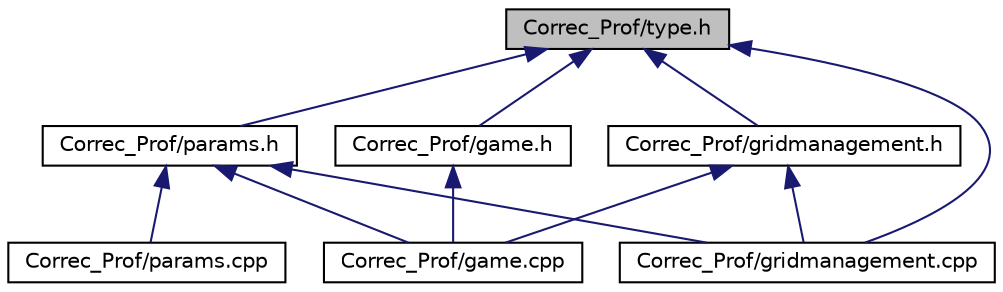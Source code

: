 digraph "Correc_Prof/type.h"
{
 // LATEX_PDF_SIZE
  edge [fontname="Helvetica",fontsize="10",labelfontname="Helvetica",labelfontsize="10"];
  node [fontname="Helvetica",fontsize="10",shape=record];
  Node1 [label="Correc_Prof/type.h",height=0.2,width=0.4,color="black", fillcolor="grey75", style="filled", fontcolor="black",tooltip="Definition of usefull types or aliases for the project."];
  Node1 -> Node2 [dir="back",color="midnightblue",fontsize="10",style="solid",fontname="Helvetica"];
  Node2 [label="Correc_Prof/game.h",height=0.2,width=0.4,color="black", fillcolor="white", style="filled",URL="$game_8h.html",tooltip="Set of usefull functions for the game."];
  Node2 -> Node3 [dir="back",color="midnightblue",fontsize="10",style="solid",fontname="Helvetica"];
  Node3 [label="Correc_Prof/game.cpp",height=0.2,width=0.4,color="black", fillcolor="white", style="filled",URL="$game_8cpp_source.html",tooltip=" "];
  Node1 -> Node4 [dir="back",color="midnightblue",fontsize="10",style="solid",fontname="Helvetica"];
  Node4 [label="Correc_Prof/params.h",height=0.2,width=0.4,color="black", fillcolor="white", style="filled",URL="$params_8h.html",tooltip="Paramters' definition and associated functions."];
  Node4 -> Node3 [dir="back",color="midnightblue",fontsize="10",style="solid",fontname="Helvetica"];
  Node4 -> Node5 [dir="back",color="midnightblue",fontsize="10",style="solid",fontname="Helvetica"];
  Node5 [label="Correc_Prof/gridmanagement.cpp",height=0.2,width=0.4,color="black", fillcolor="white", style="filled",URL="$gridmanagement_8cpp_source.html",tooltip=" "];
  Node4 -> Node6 [dir="back",color="midnightblue",fontsize="10",style="solid",fontname="Helvetica"];
  Node6 [label="Correc_Prof/params.cpp",height=0.2,width=0.4,color="black", fillcolor="white", style="filled",URL="$params_8cpp_source.html",tooltip=" "];
  Node1 -> Node7 [dir="back",color="midnightblue",fontsize="10",style="solid",fontname="Helvetica"];
  Node7 [label="Correc_Prof/gridmanagement.h",height=0.2,width=0.4,color="black", fillcolor="white", style="filled",URL="$_correc___prof_2gridmanagement_8h.html",tooltip="Set of usefull functions for the grid management."];
  Node7 -> Node3 [dir="back",color="midnightblue",fontsize="10",style="solid",fontname="Helvetica"];
  Node7 -> Node5 [dir="back",color="midnightblue",fontsize="10",style="solid",fontname="Helvetica"];
  Node1 -> Node5 [dir="back",color="midnightblue",fontsize="10",style="solid",fontname="Helvetica"];
}
